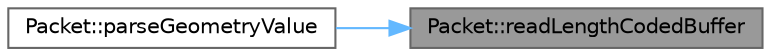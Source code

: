 digraph "Packet::readLengthCodedBuffer"
{
 // INTERACTIVE_SVG=YES
 // LATEX_PDF_SIZE
  bgcolor="transparent";
  edge [fontname=Helvetica,fontsize=10,labelfontname=Helvetica,labelfontsize=10];
  node [fontname=Helvetica,fontsize=10,shape=box,height=0.2,width=0.4];
  rankdir="RL";
  Node1 [id="Node000001",label="Packet::readLengthCodedBuffer",height=0.2,width=0.4,color="gray40", fillcolor="grey60", style="filled", fontcolor="black",tooltip=" "];
  Node1 -> Node2 [id="edge1_Node000001_Node000002",dir="back",color="steelblue1",style="solid",tooltip=" "];
  Node2 [id="Node000002",label="Packet::parseGeometryValue",height=0.2,width=0.4,color="grey40", fillcolor="white", style="filled",URL="$d9/dd4/a00776_acf2e4526a557c1c953c1ff5e40ed17d3.html#acf2e4526a557c1c953c1ff5e40ed17d3",tooltip=" "];
}
